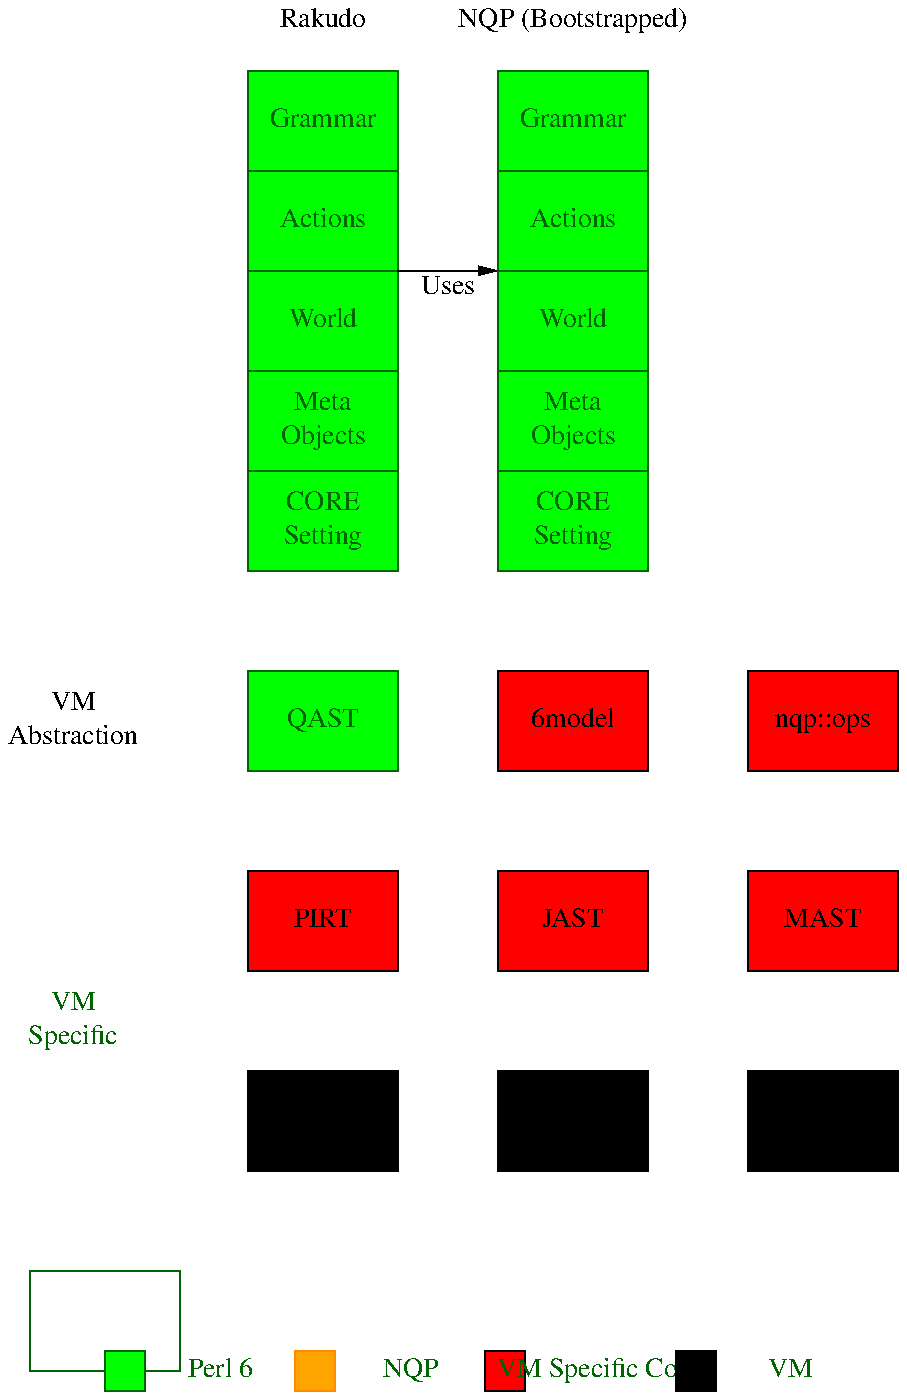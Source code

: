 .PS
define perl6_box { [
    box $1 shaded "orange" outlined "darkorange";
] }

define nqp_box { [
    box $1 shaded "green" outlined "darkgreen";
] }

define spec_box { [
    box $1 shaded "red" outlined "darkred";
] }

define vm_box { [
    box $1 colored "black";
] }

define compiler { [
    down;
    box invis $1;
    nqp_box("Grammar");
    nqp_box("Actions");
    nqp_box("World");
    nqp_box("Meta" "Objects");
    nqp_box("CORE" "Setting");
] }

define vm_ast { [
    down;
    spec_box($1);
    move;
    vm_box($2);
] }

define keyitem { [
    right;
    box shaded $1 outlined $2 wid 0.2 ht 0.2;
    box $3 invis ht 0.2;
] }


down;

TOP: [
    right;
    Rakudo: compiler("Rakudo");
    arrow "" "Uses";
    NQP: compiler("NQP (Bootstrapped)");
]

move;

Abstraction: [
    right;
    box invis "VM" "Abstraction";
    move;
    nqp_box("QAST");
    move;
    spec_box("6model");
    move;
    spec_box("nqp::ops");
]

move;

VMs: [
    right;
    box invis "VM" "Specific";
    move;
    vm_ast("PIRT", "Parrot");
    move;
    vm_ast("JAST", "JVM");
    move;
    vm_ast("MAST", "MoarVM");
]

move;

Key: [
    box;
    right;
    keyitem("green", "darkgreen", "Perl 6");
    keyitem("orange", "darkorange", "NQP");
    keyitem("red", "darkred", "VM Specific Code");
    keyitem("black", "black", "VM");
]
.PE
